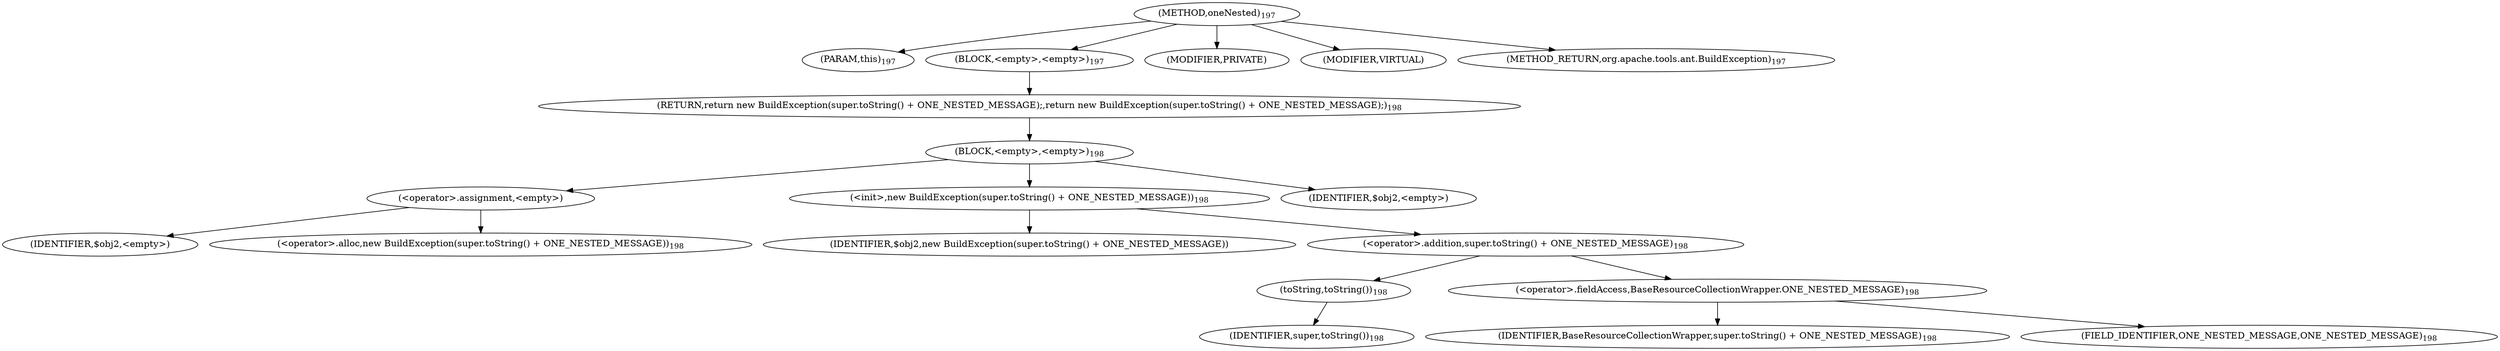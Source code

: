 digraph "oneNested" {  
"355" [label = <(METHOD,oneNested)<SUB>197</SUB>> ]
"356" [label = <(PARAM,this)<SUB>197</SUB>> ]
"357" [label = <(BLOCK,&lt;empty&gt;,&lt;empty&gt;)<SUB>197</SUB>> ]
"358" [label = <(RETURN,return new BuildException(super.toString() + ONE_NESTED_MESSAGE);,return new BuildException(super.toString() + ONE_NESTED_MESSAGE);)<SUB>198</SUB>> ]
"359" [label = <(BLOCK,&lt;empty&gt;,&lt;empty&gt;)<SUB>198</SUB>> ]
"360" [label = <(&lt;operator&gt;.assignment,&lt;empty&gt;)> ]
"361" [label = <(IDENTIFIER,$obj2,&lt;empty&gt;)> ]
"362" [label = <(&lt;operator&gt;.alloc,new BuildException(super.toString() + ONE_NESTED_MESSAGE))<SUB>198</SUB>> ]
"363" [label = <(&lt;init&gt;,new BuildException(super.toString() + ONE_NESTED_MESSAGE))<SUB>198</SUB>> ]
"364" [label = <(IDENTIFIER,$obj2,new BuildException(super.toString() + ONE_NESTED_MESSAGE))> ]
"365" [label = <(&lt;operator&gt;.addition,super.toString() + ONE_NESTED_MESSAGE)<SUB>198</SUB>> ]
"366" [label = <(toString,toString())<SUB>198</SUB>> ]
"367" [label = <(IDENTIFIER,super,toString())<SUB>198</SUB>> ]
"368" [label = <(&lt;operator&gt;.fieldAccess,BaseResourceCollectionWrapper.ONE_NESTED_MESSAGE)<SUB>198</SUB>> ]
"369" [label = <(IDENTIFIER,BaseResourceCollectionWrapper,super.toString() + ONE_NESTED_MESSAGE)<SUB>198</SUB>> ]
"370" [label = <(FIELD_IDENTIFIER,ONE_NESTED_MESSAGE,ONE_NESTED_MESSAGE)<SUB>198</SUB>> ]
"371" [label = <(IDENTIFIER,$obj2,&lt;empty&gt;)> ]
"372" [label = <(MODIFIER,PRIVATE)> ]
"373" [label = <(MODIFIER,VIRTUAL)> ]
"374" [label = <(METHOD_RETURN,org.apache.tools.ant.BuildException)<SUB>197</SUB>> ]
  "355" -> "356" 
  "355" -> "357" 
  "355" -> "372" 
  "355" -> "373" 
  "355" -> "374" 
  "357" -> "358" 
  "358" -> "359" 
  "359" -> "360" 
  "359" -> "363" 
  "359" -> "371" 
  "360" -> "361" 
  "360" -> "362" 
  "363" -> "364" 
  "363" -> "365" 
  "365" -> "366" 
  "365" -> "368" 
  "366" -> "367" 
  "368" -> "369" 
  "368" -> "370" 
}
